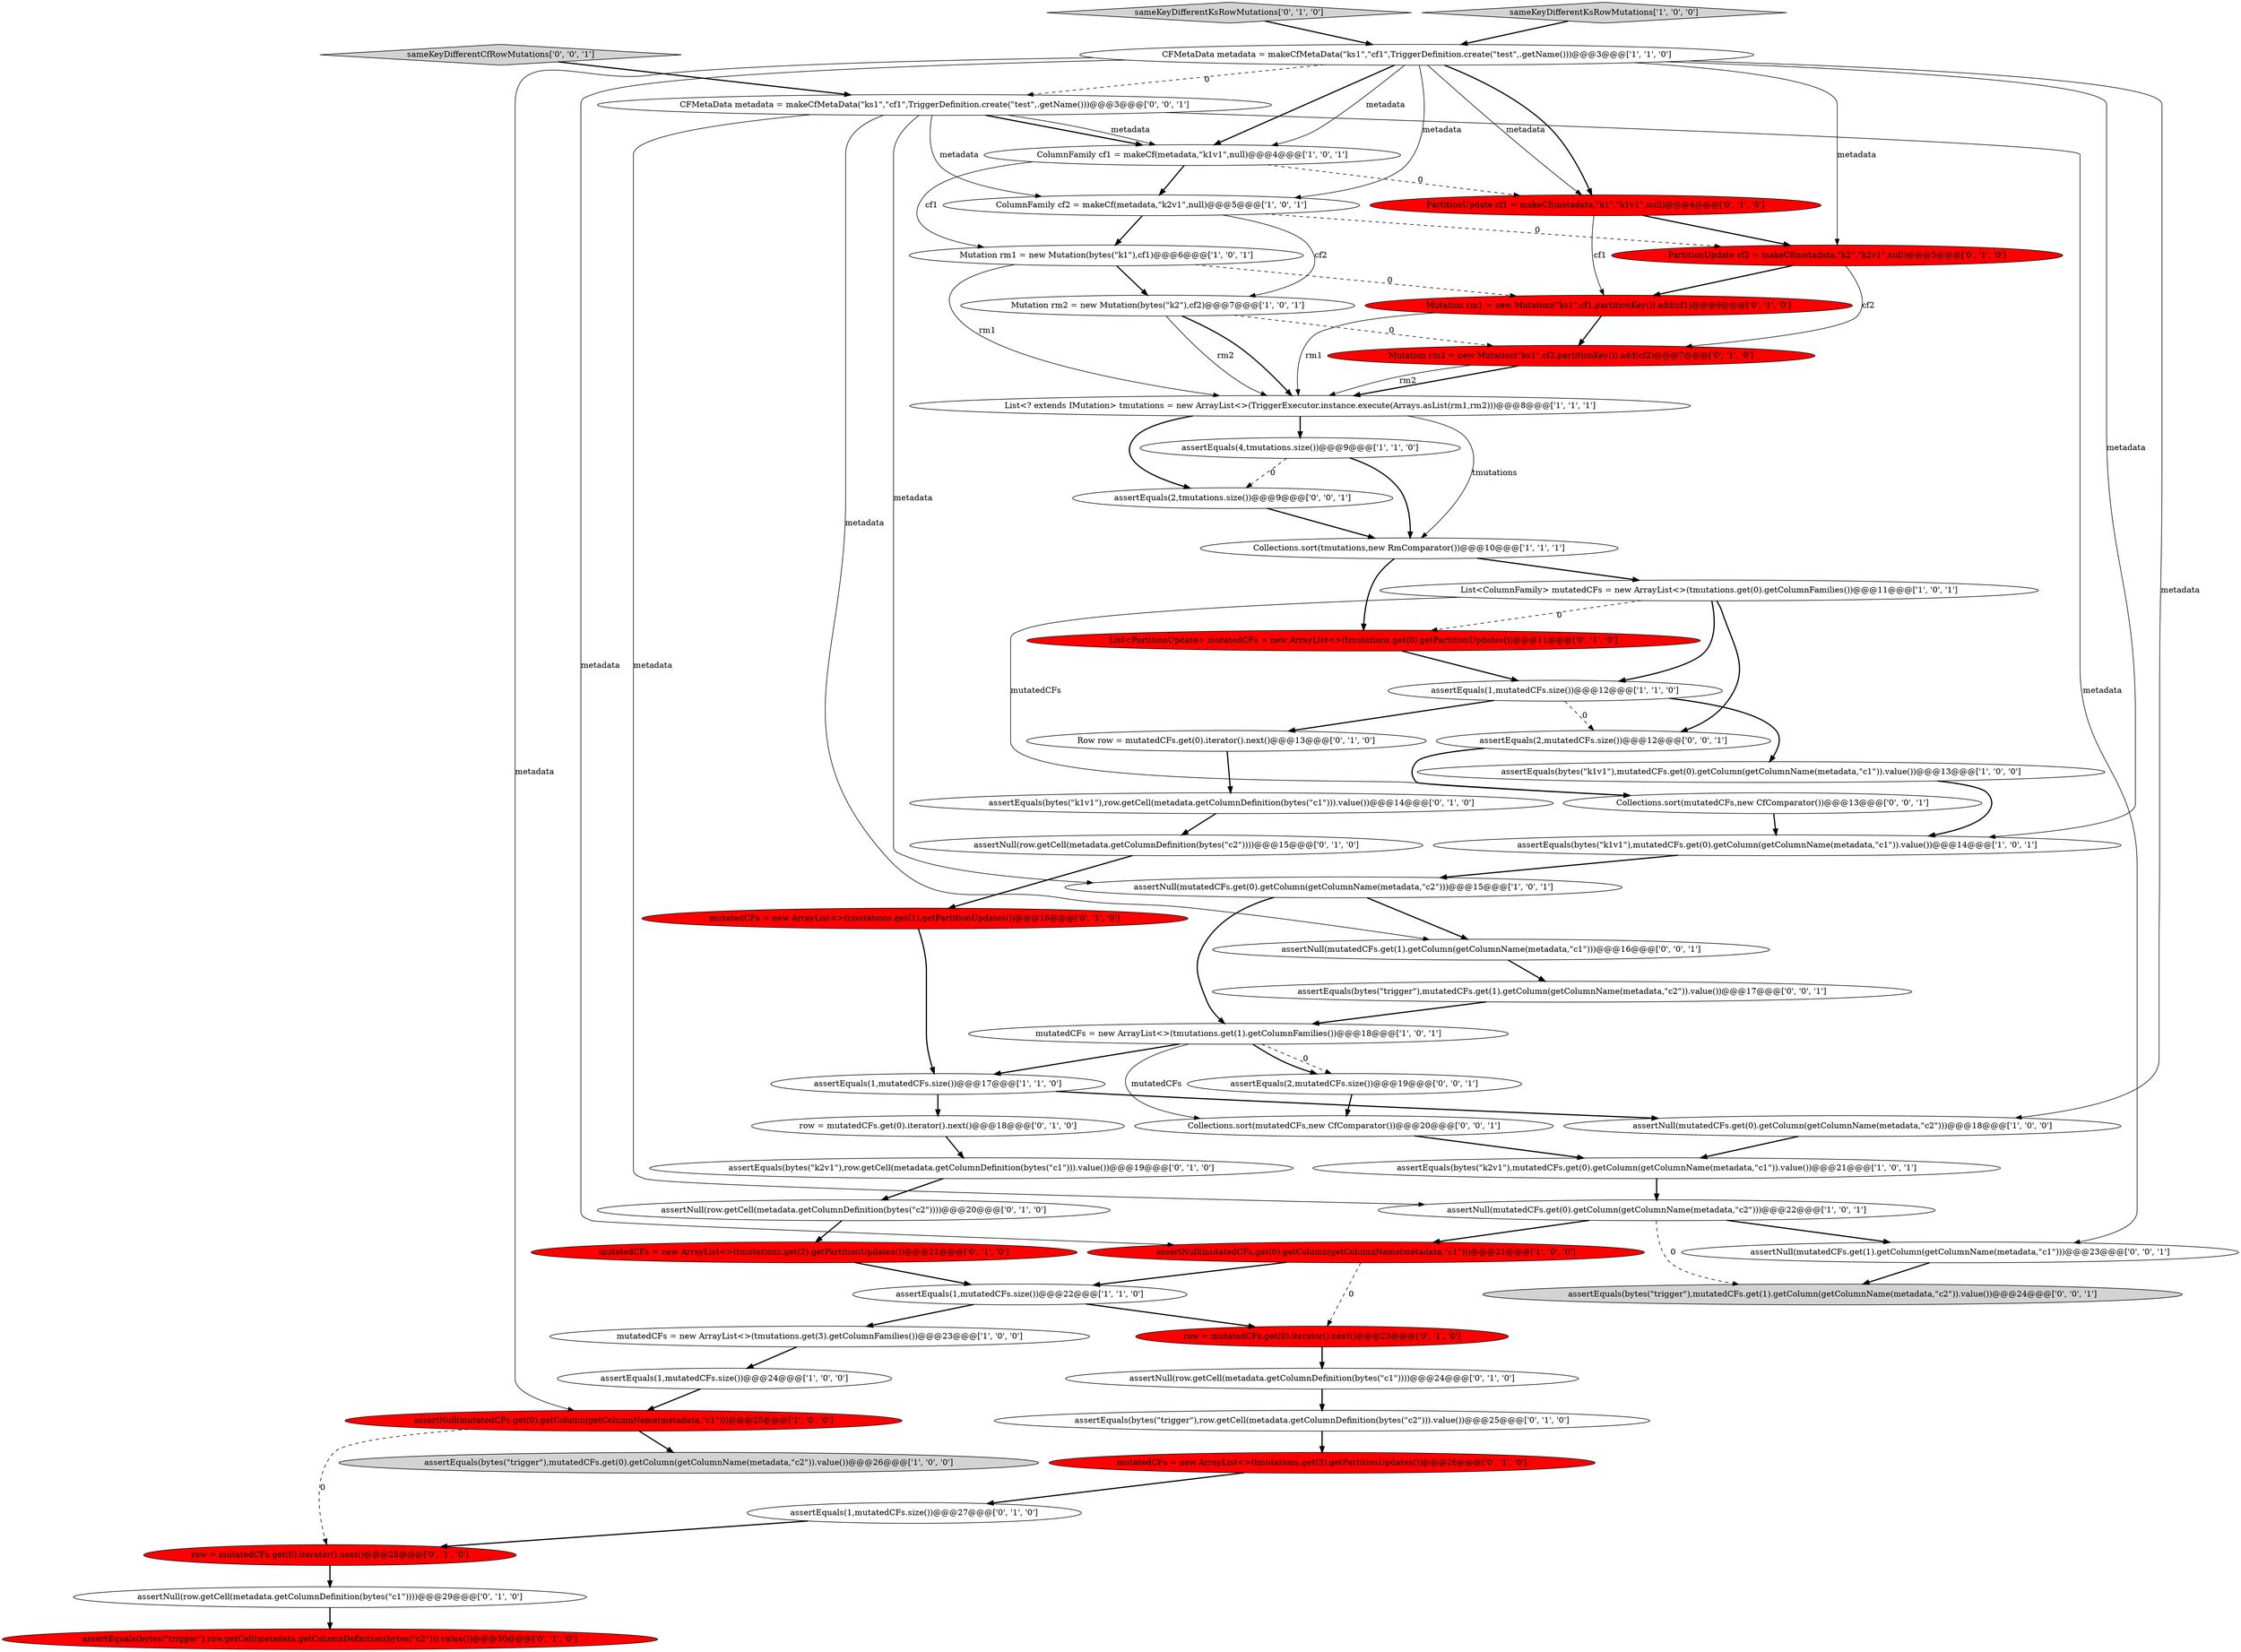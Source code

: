 digraph {
40 [style = filled, label = "List<PartitionUpdate> mutatedCFs = new ArrayList<>(tmutations.get(0).getPartitionUpdates())@@@11@@@['0', '1', '0']", fillcolor = red, shape = ellipse image = "AAA1AAABBB2BBB"];
43 [style = filled, label = "Mutation rm2 = new Mutation(\"ks1\",cf2.partitionKey()).add(cf2)@@@7@@@['0', '1', '0']", fillcolor = red, shape = ellipse image = "AAA1AAABBB2BBB"];
27 [style = filled, label = "mutatedCFs = new ArrayList<>(tmutations.get(2).getPartitionUpdates())@@@21@@@['0', '1', '0']", fillcolor = red, shape = ellipse image = "AAA1AAABBB2BBB"];
34 [style = filled, label = "row = mutatedCFs.get(0).iterator().next()@@@23@@@['0', '1', '0']", fillcolor = red, shape = ellipse image = "AAA1AAABBB2BBB"];
12 [style = filled, label = "Collections.sort(tmutations,new RmComparator())@@@10@@@['1', '1', '1']", fillcolor = white, shape = ellipse image = "AAA0AAABBB1BBB"];
28 [style = filled, label = "mutatedCFs = new ArrayList<>(tmutations.get(1).getPartitionUpdates())@@@16@@@['0', '1', '0']", fillcolor = red, shape = ellipse image = "AAA1AAABBB2BBB"];
47 [style = filled, label = "assertNull(mutatedCFs.get(1).getColumn(getColumnName(metadata,\"c1\")))@@@23@@@['0', '0', '1']", fillcolor = white, shape = ellipse image = "AAA0AAABBB3BBB"];
16 [style = filled, label = "assertNull(mutatedCFs.get(0).getColumn(getColumnName(metadata,\"c2\")))@@@18@@@['1', '0', '0']", fillcolor = white, shape = ellipse image = "AAA0AAABBB1BBB"];
21 [style = filled, label = "assertNull(mutatedCFs.get(0).getColumn(getColumnName(metadata,\"c1\")))@@@25@@@['1', '0', '0']", fillcolor = red, shape = ellipse image = "AAA1AAABBB1BBB"];
44 [style = filled, label = "assertNull(row.getCell(metadata.getColumnDefinition(bytes(\"c2\"))))@@@20@@@['0', '1', '0']", fillcolor = white, shape = ellipse image = "AAA0AAABBB2BBB"];
37 [style = filled, label = "assertEquals(bytes(\"trigger\"),row.getCell(metadata.getColumnDefinition(bytes(\"c2\"))).value())@@@25@@@['0', '1', '0']", fillcolor = white, shape = ellipse image = "AAA0AAABBB2BBB"];
26 [style = filled, label = "Mutation rm1 = new Mutation(\"ks1\",cf1.partitionKey()).add(cf1)@@@6@@@['0', '1', '0']", fillcolor = red, shape = ellipse image = "AAA1AAABBB2BBB"];
48 [style = filled, label = "assertEquals(bytes(\"trigger\"),mutatedCFs.get(1).getColumn(getColumnName(metadata,\"c2\")).value())@@@24@@@['0', '0', '1']", fillcolor = lightgray, shape = ellipse image = "AAA0AAABBB3BBB"];
32 [style = filled, label = "sameKeyDifferentKsRowMutations['0', '1', '0']", fillcolor = lightgray, shape = diamond image = "AAA0AAABBB2BBB"];
3 [style = filled, label = "sameKeyDifferentKsRowMutations['1', '0', '0']", fillcolor = lightgray, shape = diamond image = "AAA0AAABBB1BBB"];
9 [style = filled, label = "assertEquals(1,mutatedCFs.size())@@@12@@@['1', '1', '0']", fillcolor = white, shape = ellipse image = "AAA0AAABBB1BBB"];
53 [style = filled, label = "assertNull(mutatedCFs.get(1).getColumn(getColumnName(metadata,\"c1\")))@@@16@@@['0', '0', '1']", fillcolor = white, shape = ellipse image = "AAA0AAABBB3BBB"];
20 [style = filled, label = "assertEquals(bytes(\"k2v1\"),mutatedCFs.get(0).getColumn(getColumnName(metadata,\"c1\")).value())@@@21@@@['1', '0', '1']", fillcolor = white, shape = ellipse image = "AAA0AAABBB1BBB"];
11 [style = filled, label = "ColumnFamily cf2 = makeCf(metadata,\"k2v1\",null)@@@5@@@['1', '0', '1']", fillcolor = white, shape = ellipse image = "AAA0AAABBB1BBB"];
41 [style = filled, label = "row = mutatedCFs.get(0).iterator().next()@@@28@@@['0', '1', '0']", fillcolor = red, shape = ellipse image = "AAA1AAABBB2BBB"];
31 [style = filled, label = "PartitionUpdate cf2 = makeCf(metadata,\"k2\",\"k2v1\",null)@@@5@@@['0', '1', '0']", fillcolor = red, shape = ellipse image = "AAA1AAABBB2BBB"];
54 [style = filled, label = "sameKeyDifferentCfRowMutations['0', '0', '1']", fillcolor = lightgray, shape = diamond image = "AAA0AAABBB3BBB"];
57 [style = filled, label = "assertEquals(2,tmutations.size())@@@9@@@['0', '0', '1']", fillcolor = white, shape = ellipse image = "AAA0AAABBB3BBB"];
25 [style = filled, label = "assertNull(row.getCell(metadata.getColumnDefinition(bytes(\"c1\"))))@@@24@@@['0', '1', '0']", fillcolor = white, shape = ellipse image = "AAA0AAABBB2BBB"];
46 [style = filled, label = "assertEquals(bytes(\"trigger\"),row.getCell(metadata.getColumnDefinition(bytes(\"c2\"))).value())@@@30@@@['0', '1', '0']", fillcolor = red, shape = ellipse image = "AAA1AAABBB2BBB"];
35 [style = filled, label = "assertEquals(bytes(\"k1v1\"),row.getCell(metadata.getColumnDefinition(bytes(\"c1\"))).value())@@@14@@@['0', '1', '0']", fillcolor = white, shape = ellipse image = "AAA0AAABBB2BBB"];
50 [style = filled, label = "assertEquals(2,mutatedCFs.size())@@@19@@@['0', '0', '1']", fillcolor = white, shape = ellipse image = "AAA0AAABBB3BBB"];
36 [style = filled, label = "assertNull(row.getCell(metadata.getColumnDefinition(bytes(\"c2\"))))@@@15@@@['0', '1', '0']", fillcolor = white, shape = ellipse image = "AAA0AAABBB2BBB"];
18 [style = filled, label = "List<? extends IMutation> tmutations = new ArrayList<>(TriggerExecutor.instance.execute(Arrays.asList(rm1,rm2)))@@@8@@@['1', '1', '1']", fillcolor = white, shape = ellipse image = "AAA0AAABBB1BBB"];
55 [style = filled, label = "Collections.sort(mutatedCFs,new CfComparator())@@@13@@@['0', '0', '1']", fillcolor = white, shape = ellipse image = "AAA0AAABBB3BBB"];
5 [style = filled, label = "Mutation rm1 = new Mutation(bytes(\"k1\"),cf1)@@@6@@@['1', '0', '1']", fillcolor = white, shape = ellipse image = "AAA0AAABBB1BBB"];
13 [style = filled, label = "assertNull(mutatedCFs.get(0).getColumn(getColumnName(metadata,\"c1\")))@@@21@@@['1', '0', '0']", fillcolor = red, shape = ellipse image = "AAA1AAABBB1BBB"];
30 [style = filled, label = "row = mutatedCFs.get(0).iterator().next()@@@18@@@['0', '1', '0']", fillcolor = white, shape = ellipse image = "AAA0AAABBB2BBB"];
17 [style = filled, label = "assertEquals(bytes(\"k1v1\"),mutatedCFs.get(0).getColumn(getColumnName(metadata,\"c1\")).value())@@@14@@@['1', '0', '1']", fillcolor = white, shape = ellipse image = "AAA0AAABBB1BBB"];
19 [style = filled, label = "assertEquals(1,mutatedCFs.size())@@@24@@@['1', '0', '0']", fillcolor = white, shape = ellipse image = "AAA0AAABBB1BBB"];
15 [style = filled, label = "assertEquals(4,tmutations.size())@@@9@@@['1', '1', '0']", fillcolor = white, shape = ellipse image = "AAA0AAABBB1BBB"];
39 [style = filled, label = "assertEquals(1,mutatedCFs.size())@@@27@@@['0', '1', '0']", fillcolor = white, shape = ellipse image = "AAA0AAABBB2BBB"];
45 [style = filled, label = "PartitionUpdate cf1 = makeCf(metadata,\"k1\",\"k1v1\",null)@@@4@@@['0', '1', '0']", fillcolor = red, shape = ellipse image = "AAA1AAABBB2BBB"];
14 [style = filled, label = "Mutation rm2 = new Mutation(bytes(\"k2\"),cf2)@@@7@@@['1', '0', '1']", fillcolor = white, shape = ellipse image = "AAA0AAABBB1BBB"];
4 [style = filled, label = "assertEquals(bytes(\"trigger\"),mutatedCFs.get(0).getColumn(getColumnName(metadata,\"c2\")).value())@@@26@@@['1', '0', '0']", fillcolor = lightgray, shape = ellipse image = "AAA0AAABBB1BBB"];
1 [style = filled, label = "assertEquals(1,mutatedCFs.size())@@@17@@@['1', '1', '0']", fillcolor = white, shape = ellipse image = "AAA0AAABBB1BBB"];
38 [style = filled, label = "Row row = mutatedCFs.get(0).iterator().next()@@@13@@@['0', '1', '0']", fillcolor = white, shape = ellipse image = "AAA0AAABBB2BBB"];
22 [style = filled, label = "assertNull(mutatedCFs.get(0).getColumn(getColumnName(metadata,\"c2\")))@@@22@@@['1', '0', '1']", fillcolor = white, shape = ellipse image = "AAA0AAABBB1BBB"];
29 [style = filled, label = "mutatedCFs = new ArrayList<>(tmutations.get(3).getPartitionUpdates())@@@26@@@['0', '1', '0']", fillcolor = red, shape = ellipse image = "AAA1AAABBB2BBB"];
49 [style = filled, label = "assertEquals(2,mutatedCFs.size())@@@12@@@['0', '0', '1']", fillcolor = white, shape = ellipse image = "AAA0AAABBB3BBB"];
52 [style = filled, label = "Collections.sort(mutatedCFs,new CfComparator())@@@20@@@['0', '0', '1']", fillcolor = white, shape = ellipse image = "AAA0AAABBB3BBB"];
6 [style = filled, label = "CFMetaData metadata = makeCfMetaData(\"ks1\",\"cf1\",TriggerDefinition.create(\"test\",.getName()))@@@3@@@['1', '1', '0']", fillcolor = white, shape = ellipse image = "AAA0AAABBB1BBB"];
8 [style = filled, label = "assertEquals(bytes(\"k1v1\"),mutatedCFs.get(0).getColumn(getColumnName(metadata,\"c1\")).value())@@@13@@@['1', '0', '0']", fillcolor = white, shape = ellipse image = "AAA0AAABBB1BBB"];
23 [style = filled, label = "assertEquals(1,mutatedCFs.size())@@@22@@@['1', '1', '0']", fillcolor = white, shape = ellipse image = "AAA0AAABBB1BBB"];
33 [style = filled, label = "assertEquals(bytes(\"k2v1\"),row.getCell(metadata.getColumnDefinition(bytes(\"c1\"))).value())@@@19@@@['0', '1', '0']", fillcolor = white, shape = ellipse image = "AAA0AAABBB2BBB"];
0 [style = filled, label = "assertNull(mutatedCFs.get(0).getColumn(getColumnName(metadata,\"c2\")))@@@15@@@['1', '0', '1']", fillcolor = white, shape = ellipse image = "AAA0AAABBB1BBB"];
7 [style = filled, label = "mutatedCFs = new ArrayList<>(tmutations.get(3).getColumnFamilies())@@@23@@@['1', '0', '0']", fillcolor = white, shape = ellipse image = "AAA0AAABBB1BBB"];
10 [style = filled, label = "mutatedCFs = new ArrayList<>(tmutations.get(1).getColumnFamilies())@@@18@@@['1', '0', '1']", fillcolor = white, shape = ellipse image = "AAA0AAABBB1BBB"];
2 [style = filled, label = "ColumnFamily cf1 = makeCf(metadata,\"k1v1\",null)@@@4@@@['1', '0', '1']", fillcolor = white, shape = ellipse image = "AAA0AAABBB1BBB"];
42 [style = filled, label = "assertNull(row.getCell(metadata.getColumnDefinition(bytes(\"c1\"))))@@@29@@@['0', '1', '0']", fillcolor = white, shape = ellipse image = "AAA0AAABBB2BBB"];
51 [style = filled, label = "CFMetaData metadata = makeCfMetaData(\"ks1\",\"cf1\",TriggerDefinition.create(\"test\",.getName()))@@@3@@@['0', '0', '1']", fillcolor = white, shape = ellipse image = "AAA0AAABBB3BBB"];
56 [style = filled, label = "assertEquals(bytes(\"trigger\"),mutatedCFs.get(1).getColumn(getColumnName(metadata,\"c2\")).value())@@@17@@@['0', '0', '1']", fillcolor = white, shape = ellipse image = "AAA0AAABBB3BBB"];
24 [style = filled, label = "List<ColumnFamily> mutatedCFs = new ArrayList<>(tmutations.get(0).getColumnFamilies())@@@11@@@['1', '0', '1']", fillcolor = white, shape = ellipse image = "AAA0AAABBB1BBB"];
14->18 [style = solid, label="rm2"];
55->17 [style = bold, label=""];
10->50 [style = dashed, label="0"];
6->11 [style = solid, label="metadata"];
15->57 [style = dashed, label="0"];
6->2 [style = solid, label="metadata"];
36->28 [style = bold, label=""];
6->51 [style = dashed, label="0"];
45->31 [style = bold, label=""];
43->18 [style = bold, label=""];
1->30 [style = bold, label=""];
32->6 [style = bold, label=""];
49->55 [style = bold, label=""];
0->53 [style = bold, label=""];
12->40 [style = bold, label=""];
24->49 [style = bold, label=""];
2->5 [style = solid, label="cf1"];
22->47 [style = bold, label=""];
9->38 [style = bold, label=""];
33->44 [style = bold, label=""];
22->13 [style = bold, label=""];
31->43 [style = solid, label="cf2"];
45->26 [style = solid, label="cf1"];
10->50 [style = bold, label=""];
10->52 [style = solid, label="mutatedCFs"];
51->11 [style = solid, label="metadata"];
42->46 [style = bold, label=""];
47->48 [style = bold, label=""];
29->39 [style = bold, label=""];
5->26 [style = dashed, label="0"];
18->12 [style = solid, label="tmutations"];
18->15 [style = bold, label=""];
37->29 [style = bold, label=""];
26->43 [style = bold, label=""];
24->40 [style = dashed, label="0"];
51->0 [style = solid, label="metadata"];
9->8 [style = bold, label=""];
6->2 [style = bold, label=""];
6->17 [style = solid, label="metadata"];
56->10 [style = bold, label=""];
8->17 [style = bold, label=""];
57->12 [style = bold, label=""];
25->37 [style = bold, label=""];
1->16 [style = bold, label=""];
24->55 [style = solid, label="mutatedCFs"];
39->41 [style = bold, label=""];
14->18 [style = bold, label=""];
53->56 [style = bold, label=""];
15->12 [style = bold, label=""];
23->7 [style = bold, label=""];
51->22 [style = solid, label="metadata"];
38->35 [style = bold, label=""];
10->1 [style = bold, label=""];
16->20 [style = bold, label=""];
21->4 [style = bold, label=""];
30->33 [style = bold, label=""];
26->18 [style = solid, label="rm1"];
6->45 [style = solid, label="metadata"];
3->6 [style = bold, label=""];
40->9 [style = bold, label=""];
12->24 [style = bold, label=""];
11->14 [style = solid, label="cf2"];
6->21 [style = solid, label="metadata"];
11->5 [style = bold, label=""];
31->26 [style = bold, label=""];
17->0 [style = bold, label=""];
11->31 [style = dashed, label="0"];
51->2 [style = bold, label=""];
2->45 [style = dashed, label="0"];
18->57 [style = bold, label=""];
51->53 [style = solid, label="metadata"];
5->18 [style = solid, label="rm1"];
7->19 [style = bold, label=""];
13->34 [style = dashed, label="0"];
2->11 [style = bold, label=""];
22->48 [style = dashed, label="0"];
24->9 [style = bold, label=""];
19->21 [style = bold, label=""];
54->51 [style = bold, label=""];
34->25 [style = bold, label=""];
51->47 [style = solid, label="metadata"];
6->31 [style = solid, label="metadata"];
6->16 [style = solid, label="metadata"];
28->1 [style = bold, label=""];
5->14 [style = bold, label=""];
9->49 [style = dashed, label="0"];
50->52 [style = bold, label=""];
52->20 [style = bold, label=""];
20->22 [style = bold, label=""];
14->43 [style = dashed, label="0"];
0->10 [style = bold, label=""];
6->13 [style = solid, label="metadata"];
21->41 [style = dashed, label="0"];
51->2 [style = solid, label="metadata"];
13->23 [style = bold, label=""];
23->34 [style = bold, label=""];
27->23 [style = bold, label=""];
35->36 [style = bold, label=""];
44->27 [style = bold, label=""];
6->45 [style = bold, label=""];
43->18 [style = solid, label="rm2"];
41->42 [style = bold, label=""];
}

